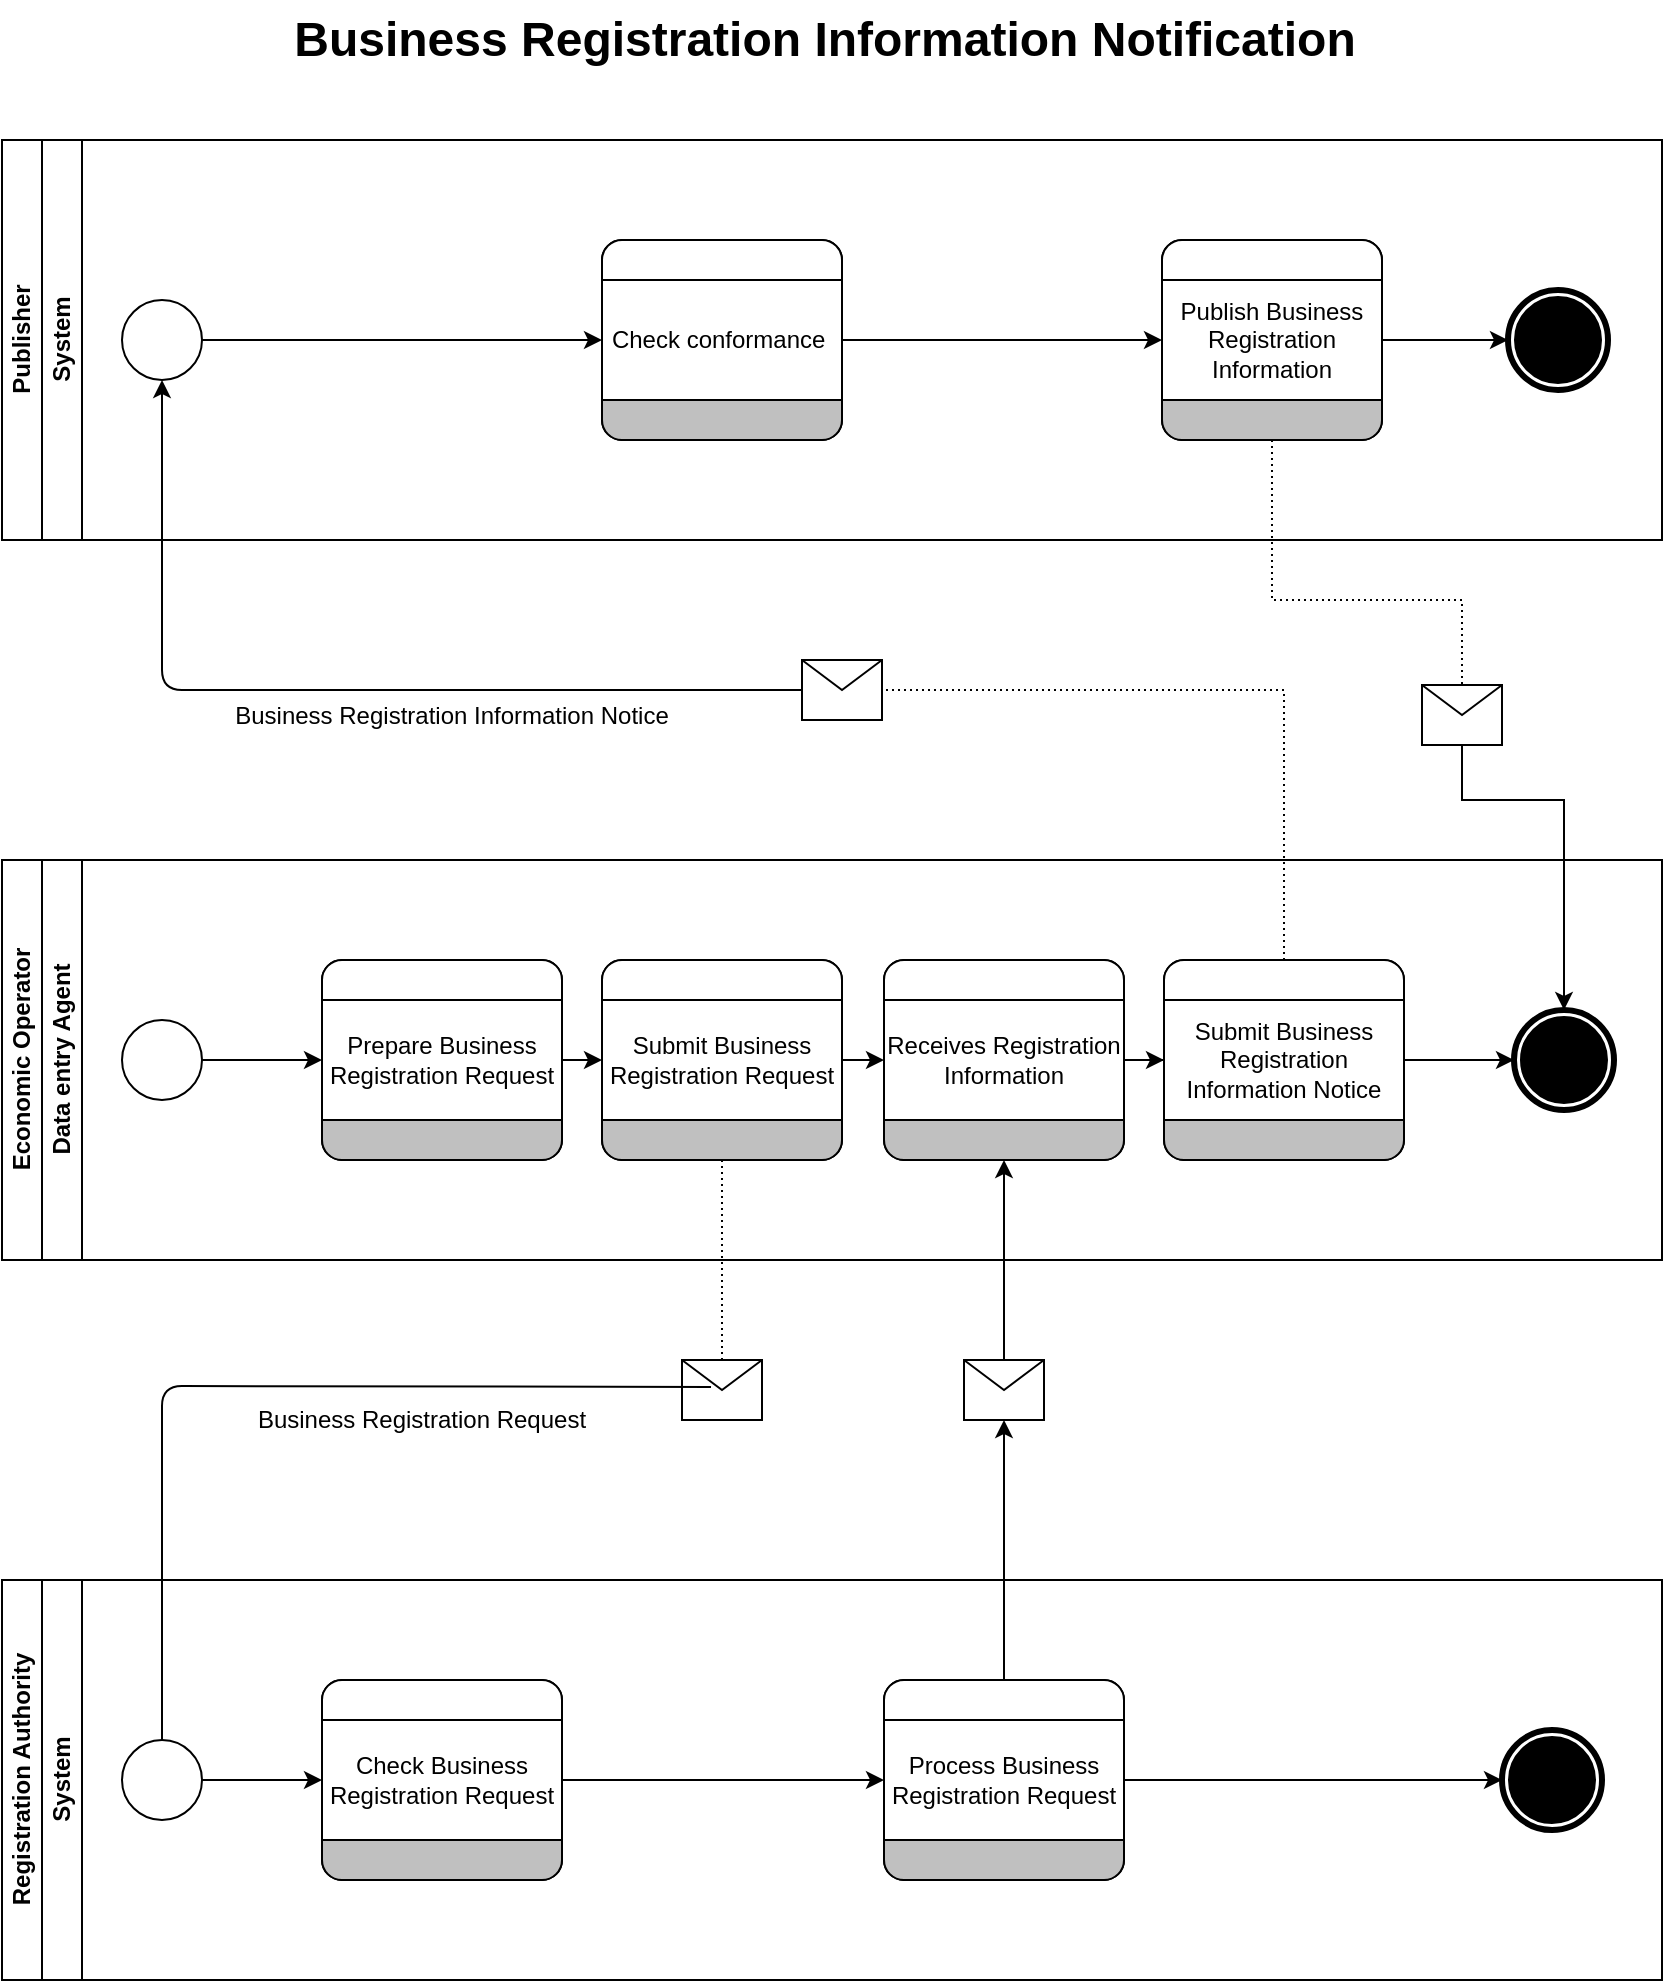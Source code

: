 <mxfile version="20.8.4" type="device"><diagram id="prtHgNgQTEPvFCAcTncT" name="Page-1"><mxGraphModel dx="1514" dy="2210" grid="1" gridSize="10" guides="1" tooltips="1" connect="1" arrows="1" fold="1" page="1" pageScale="1" pageWidth="827" pageHeight="1169" math="0" shadow="0"><root><mxCell id="0"/><mxCell id="1" parent="0"/><mxCell id="dNxyNK7c78bLwvsdeMH5-19" value="Economic Operator" style="swimlane;html=1;childLayout=stackLayout;resizeParent=1;resizeParentMax=0;horizontal=0;startSize=20;horizontalStack=0;" parent="1" vertex="1"><mxGeometry y="-720" width="830" height="200" as="geometry"/></mxCell><mxCell id="dNxyNK7c78bLwvsdeMH5-20" value="Data entry Agent&lt;br&gt;" style="swimlane;html=1;startSize=20;horizontal=0;" parent="dNxyNK7c78bLwvsdeMH5-19" vertex="1"><mxGeometry x="20" width="810" height="200" as="geometry"/></mxCell><mxCell id="yNIdSLd-yYrXgGybyY_E-73" value="" style="rounded=1;whiteSpace=wrap;html=1;container=1;collapsible=0;absoluteArcSize=1;arcSize=20;childLayout=stackLayout;horizontal=1;horizontalStack=0;resizeParent=1;resizeParentMax=0;resizeLast=0;" parent="dNxyNK7c78bLwvsdeMH5-20" vertex="1"><mxGeometry x="140" y="50" width="120" height="100" as="geometry"/></mxCell><mxCell id="yNIdSLd-yYrXgGybyY_E-74" value="" style="whiteSpace=wrap;connectable=0;html=1;shape=mxgraph.basic.rect;size=10;rectStyle=rounded;bottomRightStyle=square;bottomLeftStyle=square;part=1;" parent="yNIdSLd-yYrXgGybyY_E-73" vertex="1"><mxGeometry width="120" height="20" as="geometry"/></mxCell><mxCell id="yNIdSLd-yYrXgGybyY_E-75" value="Prepare Business Registration Request" style="shape=mxgraph.bpmn.task;part=1;taskMarker=abstract;connectable=0;whiteSpace=wrap;" parent="yNIdSLd-yYrXgGybyY_E-73" vertex="1"><mxGeometry y="20" width="120" height="60" as="geometry"/></mxCell><mxCell id="yNIdSLd-yYrXgGybyY_E-76" value="" style="whiteSpace=wrap;connectable=0;html=1;shape=mxgraph.basic.rect;size=10;rectStyle=rounded;topRightStyle=square;topLeftStyle=square;fillColor=#C0C0C0;part=1;" parent="yNIdSLd-yYrXgGybyY_E-73" vertex="1"><mxGeometry y="80" width="120" height="20" as="geometry"/></mxCell><mxCell id="SlkeqYowdc77CrY9qM34-35" value="" style="rounded=1;whiteSpace=wrap;html=1;container=1;collapsible=0;absoluteArcSize=1;arcSize=20;childLayout=stackLayout;horizontal=1;horizontalStack=0;resizeParent=1;resizeParentMax=0;resizeLast=0;" parent="dNxyNK7c78bLwvsdeMH5-20" vertex="1"><mxGeometry x="421" y="50" width="120" height="100" as="geometry"/></mxCell><mxCell id="SlkeqYowdc77CrY9qM34-36" value="" style="whiteSpace=wrap;connectable=0;html=1;shape=mxgraph.basic.rect;size=10;rectStyle=rounded;bottomRightStyle=square;bottomLeftStyle=square;part=1;" parent="SlkeqYowdc77CrY9qM34-35" vertex="1"><mxGeometry width="120" height="20" as="geometry"/></mxCell><mxCell id="SlkeqYowdc77CrY9qM34-37" value="Receives Registration Information" style="shape=mxgraph.bpmn.task;part=1;taskMarker=abstract;connectable=0;whiteSpace=wrap;" parent="SlkeqYowdc77CrY9qM34-35" vertex="1"><mxGeometry y="20" width="120" height="60" as="geometry"/></mxCell><mxCell id="SlkeqYowdc77CrY9qM34-38" value="" style="whiteSpace=wrap;connectable=0;html=1;shape=mxgraph.basic.rect;size=10;rectStyle=rounded;topRightStyle=square;topLeftStyle=square;fillColor=#C0C0C0;part=1;" parent="SlkeqYowdc77CrY9qM34-35" vertex="1"><mxGeometry y="80" width="120" height="20" as="geometry"/></mxCell><mxCell id="SlkeqYowdc77CrY9qM34-94" value="" style="rounded=1;whiteSpace=wrap;html=1;container=1;collapsible=0;absoluteArcSize=1;arcSize=20;childLayout=stackLayout;horizontal=1;horizontalStack=0;resizeParent=1;resizeParentMax=0;resizeLast=0;" parent="dNxyNK7c78bLwvsdeMH5-20" vertex="1"><mxGeometry x="561" y="50" width="120" height="100" as="geometry"/></mxCell><mxCell id="SlkeqYowdc77CrY9qM34-95" value="" style="whiteSpace=wrap;connectable=0;html=1;shape=mxgraph.basic.rect;size=10;rectStyle=rounded;bottomRightStyle=square;bottomLeftStyle=square;part=1;" parent="SlkeqYowdc77CrY9qM34-94" vertex="1"><mxGeometry width="120" height="20" as="geometry"/></mxCell><mxCell id="SlkeqYowdc77CrY9qM34-96" value="Submit Business Registration Information Notice" style="shape=mxgraph.bpmn.task;part=1;taskMarker=abstract;connectable=0;whiteSpace=wrap;" parent="SlkeqYowdc77CrY9qM34-94" vertex="1"><mxGeometry y="20" width="120" height="60" as="geometry"/></mxCell><mxCell id="SlkeqYowdc77CrY9qM34-97" value="" style="whiteSpace=wrap;connectable=0;html=1;shape=mxgraph.basic.rect;size=10;rectStyle=rounded;topRightStyle=square;topLeftStyle=square;fillColor=#C0C0C0;part=1;" parent="SlkeqYowdc77CrY9qM34-94" vertex="1"><mxGeometry y="80" width="120" height="20" as="geometry"/></mxCell><mxCell id="SlkeqYowdc77CrY9qM34-93" style="edgeStyle=orthogonalEdgeStyle;rounded=0;orthogonalLoop=1;jettySize=auto;html=1;" parent="dNxyNK7c78bLwvsdeMH5-20" target="SlkeqYowdc77CrY9qM34-94" edge="1" source="SlkeqYowdc77CrY9qM34-35"><mxGeometry relative="1" as="geometry"><mxPoint x="515" y="85" as="sourcePoint"/></mxGeometry></mxCell><mxCell id="yNIdSLd-yYrXgGybyY_E-55" value="" style="ellipse;whiteSpace=wrap;html=1;" parent="dNxyNK7c78bLwvsdeMH5-20" vertex="1"><mxGeometry x="40" y="80" width="40" height="40" as="geometry"/></mxCell><mxCell id="yNIdSLd-yYrXgGybyY_E-54" value="" style="edgeStyle=orthogonalEdgeStyle;rounded=0;orthogonalLoop=1;jettySize=auto;html=1;" parent="dNxyNK7c78bLwvsdeMH5-20" source="yNIdSLd-yYrXgGybyY_E-55" edge="1" target="yNIdSLd-yYrXgGybyY_E-73"><mxGeometry relative="1" as="geometry"><mxPoint x="184" y="340" as="targetPoint"/></mxGeometry></mxCell><mxCell id="yNIdSLd-yYrXgGybyY_E-65" value="" style="points=[[0.145,0.145,0],[0.5,0,0],[0.855,0.145,0],[1,0.5,0],[0.855,0.855,0],[0.5,1,0],[0.145,0.855,0],[0,0.5,0]];shape=mxgraph.bpmn.event;html=1;verticalLabelPosition=bottom;labelBackgroundColor=#ffffff;verticalAlign=top;align=center;perimeter=ellipsePerimeter;outlineConnect=0;aspect=fixed;outline=end;symbol=terminate;" parent="dNxyNK7c78bLwvsdeMH5-20" vertex="1"><mxGeometry x="736" y="75" width="50" height="50" as="geometry"/></mxCell><mxCell id="SlkeqYowdc77CrY9qM34-40" value="" style="endArrow=classic;html=1;entryX=0;entryY=0.5;entryDx=0;entryDy=0;entryPerimeter=0;" parent="dNxyNK7c78bLwvsdeMH5-20" source="SlkeqYowdc77CrY9qM34-94" target="yNIdSLd-yYrXgGybyY_E-65" edge="1"><mxGeometry width="50" height="50" relative="1" as="geometry"><mxPoint x="445" y="270" as="sourcePoint"/><mxPoint x="495" y="220" as="targetPoint"/></mxGeometry></mxCell><mxCell id="yNIdSLd-yYrXgGybyY_E-61" value="" style="rounded=1;whiteSpace=wrap;html=1;container=1;collapsible=0;absoluteArcSize=1;arcSize=20;childLayout=stackLayout;horizontal=1;horizontalStack=0;resizeParent=1;resizeParentMax=0;resizeLast=0;" parent="dNxyNK7c78bLwvsdeMH5-20" vertex="1"><mxGeometry x="280" y="50" width="120" height="100" as="geometry"/></mxCell><mxCell id="yNIdSLd-yYrXgGybyY_E-62" value="" style="whiteSpace=wrap;connectable=0;html=1;shape=mxgraph.basic.rect;size=10;rectStyle=rounded;bottomRightStyle=square;bottomLeftStyle=square;part=1;" parent="yNIdSLd-yYrXgGybyY_E-61" vertex="1"><mxGeometry width="120" height="20" as="geometry"/></mxCell><mxCell id="yNIdSLd-yYrXgGybyY_E-63" value="Submit Business Registration Request" style="shape=mxgraph.bpmn.task;part=1;taskMarker=abstract;connectable=0;whiteSpace=wrap;" parent="yNIdSLd-yYrXgGybyY_E-61" vertex="1"><mxGeometry y="20" width="120" height="60" as="geometry"/></mxCell><mxCell id="yNIdSLd-yYrXgGybyY_E-64" value="" style="whiteSpace=wrap;connectable=0;html=1;shape=mxgraph.basic.rect;size=10;rectStyle=rounded;topRightStyle=square;topLeftStyle=square;fillColor=#C0C0C0;part=1;" parent="yNIdSLd-yYrXgGybyY_E-61" vertex="1"><mxGeometry y="80" width="120" height="20" as="geometry"/></mxCell><mxCell id="WULaN44gu7LBOT2FEmit-2" value="" style="endArrow=classic;html=1;rounded=0;" edge="1" parent="dNxyNK7c78bLwvsdeMH5-20" source="yNIdSLd-yYrXgGybyY_E-73" target="yNIdSLd-yYrXgGybyY_E-61"><mxGeometry width="50" height="50" relative="1" as="geometry"><mxPoint x="200" y="140" as="sourcePoint"/><mxPoint x="250" y="90" as="targetPoint"/></mxGeometry></mxCell><mxCell id="WULaN44gu7LBOT2FEmit-3" value="" style="endArrow=classic;html=1;rounded=0;" edge="1" parent="dNxyNK7c78bLwvsdeMH5-20" source="yNIdSLd-yYrXgGybyY_E-61" target="SlkeqYowdc77CrY9qM34-35"><mxGeometry width="50" height="50" relative="1" as="geometry"><mxPoint x="260" y="-620" as="sourcePoint"/><mxPoint x="300" y="-620" as="targetPoint"/></mxGeometry></mxCell><UserObject label="Registration Authority" id="yNIdSLd-yYrXgGybyY_E-9"><mxCell style="swimlane;html=1;childLayout=stackLayout;resizeParent=1;resizeParentMax=0;horizontal=0;startSize=20;horizontalStack=0;" parent="1" vertex="1"><mxGeometry y="-360" width="830" height="200" as="geometry"/></mxCell></UserObject><mxCell id="yNIdSLd-yYrXgGybyY_E-21" value="System" style="swimlane;html=1;startSize=20;horizontal=0;" parent="yNIdSLd-yYrXgGybyY_E-9" vertex="1"><mxGeometry x="20" width="810" height="200" as="geometry"/></mxCell><mxCell id="yNIdSLd-yYrXgGybyY_E-38" value="" style="rounded=1;whiteSpace=wrap;html=1;container=1;collapsible=0;absoluteArcSize=1;arcSize=20;childLayout=stackLayout;horizontal=1;horizontalStack=0;resizeParent=1;resizeParentMax=0;resizeLast=0;" parent="yNIdSLd-yYrXgGybyY_E-21" vertex="1"><mxGeometry x="140" y="50" width="120" height="100" as="geometry"/></mxCell><mxCell id="yNIdSLd-yYrXgGybyY_E-39" value="" style="whiteSpace=wrap;connectable=0;html=1;shape=mxgraph.basic.rect;size=10;rectStyle=rounded;bottomRightStyle=square;bottomLeftStyle=square;part=1;" parent="yNIdSLd-yYrXgGybyY_E-38" vertex="1"><mxGeometry width="120" height="20" as="geometry"/></mxCell><mxCell id="yNIdSLd-yYrXgGybyY_E-40" value="Check Business Registration Request" style="shape=mxgraph.bpmn.task;part=1;taskMarker=abstract;connectable=0;whiteSpace=wrap;" parent="yNIdSLd-yYrXgGybyY_E-38" vertex="1"><mxGeometry y="20" width="120" height="60" as="geometry"/></mxCell><mxCell id="yNIdSLd-yYrXgGybyY_E-41" value="" style="whiteSpace=wrap;connectable=0;html=1;shape=mxgraph.basic.rect;size=10;rectStyle=rounded;topRightStyle=square;topLeftStyle=square;fillColor=#C0C0C0;part=1;" parent="yNIdSLd-yYrXgGybyY_E-38" vertex="1"><mxGeometry y="80" width="120" height="20" as="geometry"/></mxCell><mxCell id="SlkeqYowdc77CrY9qM34-1" value="" style="rounded=1;whiteSpace=wrap;html=1;container=1;collapsible=0;absoluteArcSize=1;arcSize=20;childLayout=stackLayout;horizontal=1;horizontalStack=0;resizeParent=1;resizeParentMax=0;resizeLast=0;" parent="yNIdSLd-yYrXgGybyY_E-21" vertex="1"><mxGeometry x="421" y="50" width="120" height="100" as="geometry"/></mxCell><mxCell id="SlkeqYowdc77CrY9qM34-2" value="" style="whiteSpace=wrap;connectable=0;html=1;shape=mxgraph.basic.rect;size=10;rectStyle=rounded;bottomRightStyle=square;bottomLeftStyle=square;part=1;" parent="SlkeqYowdc77CrY9qM34-1" vertex="1"><mxGeometry width="120" height="20" as="geometry"/></mxCell><mxCell id="SlkeqYowdc77CrY9qM34-3" value="Process Business Registration Request" style="shape=mxgraph.bpmn.task;part=1;taskMarker=abstract;connectable=0;whiteSpace=wrap;" parent="SlkeqYowdc77CrY9qM34-1" vertex="1"><mxGeometry y="20" width="120" height="60" as="geometry"/></mxCell><mxCell id="SlkeqYowdc77CrY9qM34-4" value="" style="whiteSpace=wrap;connectable=0;html=1;shape=mxgraph.basic.rect;size=10;rectStyle=rounded;topRightStyle=square;topLeftStyle=square;fillColor=#C0C0C0;part=1;" parent="SlkeqYowdc77CrY9qM34-1" vertex="1"><mxGeometry y="80" width="120" height="20" as="geometry"/></mxCell><mxCell id="SlkeqYowdc77CrY9qM34-28" style="edgeStyle=orthogonalEdgeStyle;rounded=0;orthogonalLoop=1;jettySize=auto;html=1;" parent="yNIdSLd-yYrXgGybyY_E-21" source="yNIdSLd-yYrXgGybyY_E-38" target="SlkeqYowdc77CrY9qM34-1" edge="1"><mxGeometry relative="1" as="geometry"><mxPoint x="420" y="110" as="sourcePoint"/></mxGeometry></mxCell><mxCell id="SlkeqYowdc77CrY9qM34-32" value="" style="endArrow=classic;html=1;exitX=1;exitY=0.5;exitDx=0;exitDy=0;" parent="yNIdSLd-yYrXgGybyY_E-21" source="SlkeqYowdc77CrY9qM34-1" target="SlkeqYowdc77CrY9qM34-101" edge="1"><mxGeometry width="50" height="50" relative="1" as="geometry"><mxPoint x="445" y="100" as="sourcePoint"/><mxPoint x="625.0" y="110" as="targetPoint"/></mxGeometry></mxCell><mxCell id="SlkeqYowdc77CrY9qM34-44" value="" style="ellipse;whiteSpace=wrap;html=1;" parent="yNIdSLd-yYrXgGybyY_E-21" vertex="1"><mxGeometry x="40" y="80" width="40" height="40" as="geometry"/></mxCell><mxCell id="SlkeqYowdc77CrY9qM34-101" value="" style="points=[[0.145,0.145,0],[0.5,0,0],[0.855,0.145,0],[1,0.5,0],[0.855,0.855,0],[0.5,1,0],[0.145,0.855,0],[0,0.5,0]];shape=mxgraph.bpmn.event;html=1;verticalLabelPosition=bottom;labelBackgroundColor=#ffffff;verticalAlign=top;align=center;perimeter=ellipsePerimeter;outlineConnect=0;aspect=fixed;outline=end;symbol=terminate;" parent="yNIdSLd-yYrXgGybyY_E-21" vertex="1"><mxGeometry x="730" y="75" width="50" height="50" as="geometry"/></mxCell><mxCell id="SlkeqYowdc77CrY9qM34-45" value="" style="endArrow=classic;html=1;exitX=1;exitY=0.5;exitDx=0;exitDy=0;" parent="yNIdSLd-yYrXgGybyY_E-21" source="SlkeqYowdc77CrY9qM34-44" edge="1" target="yNIdSLd-yYrXgGybyY_E-38"><mxGeometry width="50" height="50" relative="1" as="geometry"><mxPoint x="205" y="30" as="sourcePoint"/><mxPoint x="245" y="106" as="targetPoint"/></mxGeometry></mxCell><mxCell id="yNIdSLd-yYrXgGybyY_E-31" value="" style="edgeStyle=orthogonalEdgeStyle;html=1;elbow=horizontal;endArrow=none;labelBackgroundColor=none;endSize=12;endFill=0;dashed=1;dashPattern=1 2;exitX=0.5;exitY=1;rounded=0;exitDx=0;exitDy=0;" parent="1" source="yNIdSLd-yYrXgGybyY_E-61" target="yNIdSLd-yYrXgGybyY_E-30" edge="1"><mxGeometry relative="1" as="geometry"/></mxCell><object label="" id="yNIdSLd-yYrXgGybyY_E-30"><mxCell style="shape=message;" parent="1" vertex="1"><mxGeometry x="340" y="-470" width="40" height="30" as="geometry"/></mxCell></object><mxCell id="yNIdSLd-yYrXgGybyY_E-78" value="Business Registration&amp;nbsp;Information Notification" style="text;strokeColor=none;fillColor=none;html=1;fontSize=24;fontStyle=1;verticalAlign=middle;align=center;" parent="1" vertex="1"><mxGeometry x="31" y="-1150" width="760" height="40" as="geometry"/></mxCell><mxCell id="SlkeqYowdc77CrY9qM34-25" value="" style="shape=message;" parent="1" vertex="1"><mxGeometry x="481" y="-470" width="40" height="30" as="geometry"/></mxCell><mxCell id="SlkeqYowdc77CrY9qM34-27" value="" style="endArrow=classic;html=1;exitX=0.5;exitY=0;exitDx=0;exitDy=0;entryX=0.5;entryY=1;entryDx=0;entryDy=0;" parent="1" source="SlkeqYowdc77CrY9qM34-1" target="SlkeqYowdc77CrY9qM34-25" edge="1"><mxGeometry width="50" height="50" relative="1" as="geometry"><mxPoint x="440" y="-565" as="sourcePoint"/><mxPoint x="490" y="-615" as="targetPoint"/></mxGeometry></mxCell><mxCell id="SlkeqYowdc77CrY9qM34-39" value="" style="endArrow=classic;html=1;entryX=0.5;entryY=1;entryDx=0;entryDy=0;exitX=0.5;exitY=0;exitDx=0;exitDy=0;" parent="1" source="SlkeqYowdc77CrY9qM34-25" target="SlkeqYowdc77CrY9qM34-35" edge="1"><mxGeometry width="50" height="50" relative="1" as="geometry"><mxPoint x="491" y="-555" as="sourcePoint"/><mxPoint x="541" y="-605" as="targetPoint"/></mxGeometry></mxCell><UserObject label="Publisher" id="SlkeqYowdc77CrY9qM34-46"><mxCell style="swimlane;html=1;childLayout=stackLayout;resizeParent=1;resizeParentMax=0;horizontal=0;startSize=20;horizontalStack=0;" parent="1" vertex="1"><mxGeometry y="-1080" width="830" height="200" as="geometry"/></mxCell></UserObject><mxCell id="SlkeqYowdc77CrY9qM34-47" value="System" style="swimlane;html=1;startSize=20;horizontal=0;" parent="SlkeqYowdc77CrY9qM34-46" vertex="1"><mxGeometry x="20" width="810" height="200" as="geometry"/></mxCell><mxCell id="SlkeqYowdc77CrY9qM34-50" value="" style="rounded=1;whiteSpace=wrap;html=1;container=1;collapsible=0;absoluteArcSize=1;arcSize=20;childLayout=stackLayout;horizontal=1;horizontalStack=0;resizeParent=1;resizeParentMax=0;resizeLast=0;" parent="SlkeqYowdc77CrY9qM34-47" vertex="1"><mxGeometry x="280" y="50" width="120" height="100" as="geometry"/></mxCell><mxCell id="SlkeqYowdc77CrY9qM34-51" value="" style="whiteSpace=wrap;connectable=0;html=1;shape=mxgraph.basic.rect;size=10;rectStyle=rounded;bottomRightStyle=square;bottomLeftStyle=square;part=1;" parent="SlkeqYowdc77CrY9qM34-50" vertex="1"><mxGeometry width="120" height="20" as="geometry"/></mxCell><mxCell id="SlkeqYowdc77CrY9qM34-52" value="Check conformance " style="shape=mxgraph.bpmn.task;part=1;taskMarker=abstract;connectable=0;whiteSpace=wrap;" parent="SlkeqYowdc77CrY9qM34-50" vertex="1"><mxGeometry y="20" width="120" height="60" as="geometry"/></mxCell><mxCell id="SlkeqYowdc77CrY9qM34-53" value="" style="whiteSpace=wrap;connectable=0;html=1;shape=mxgraph.basic.rect;size=10;rectStyle=rounded;topRightStyle=square;topLeftStyle=square;fillColor=#C0C0C0;part=1;" parent="SlkeqYowdc77CrY9qM34-50" vertex="1"><mxGeometry y="80" width="120" height="20" as="geometry"/></mxCell><mxCell id="SlkeqYowdc77CrY9qM34-54" value="" style="rounded=1;whiteSpace=wrap;html=1;container=1;collapsible=0;absoluteArcSize=1;arcSize=20;childLayout=stackLayout;horizontal=1;horizontalStack=0;resizeParent=1;resizeParentMax=0;resizeLast=0;" parent="SlkeqYowdc77CrY9qM34-47" vertex="1"><mxGeometry x="560" y="50" width="110" height="100" as="geometry"/></mxCell><mxCell id="SlkeqYowdc77CrY9qM34-55" value="" style="whiteSpace=wrap;connectable=0;html=1;shape=mxgraph.basic.rect;size=10;rectStyle=rounded;bottomRightStyle=square;bottomLeftStyle=square;part=1;" parent="SlkeqYowdc77CrY9qM34-54" vertex="1"><mxGeometry width="110" height="20" as="geometry"/></mxCell><mxCell id="SlkeqYowdc77CrY9qM34-56" value="Publish Business Registration Information" style="shape=mxgraph.bpmn.task;part=1;taskMarker=abstract;connectable=0;whiteSpace=wrap;" parent="SlkeqYowdc77CrY9qM34-54" vertex="1"><mxGeometry y="20" width="110" height="60" as="geometry"/></mxCell><mxCell id="SlkeqYowdc77CrY9qM34-57" value="" style="whiteSpace=wrap;connectable=0;html=1;shape=mxgraph.basic.rect;size=10;rectStyle=rounded;topRightStyle=square;topLeftStyle=square;fillColor=#C0C0C0;part=1;" parent="SlkeqYowdc77CrY9qM34-54" vertex="1"><mxGeometry y="80" width="110" height="20" as="geometry"/></mxCell><mxCell id="SlkeqYowdc77CrY9qM34-62" value="" style="endArrow=classic;html=1;exitX=1;exitY=0.5;exitDx=0;exitDy=0;" parent="SlkeqYowdc77CrY9qM34-47" source="SlkeqYowdc77CrY9qM34-50" target="SlkeqYowdc77CrY9qM34-54" edge="1"><mxGeometry width="50" height="50" relative="1" as="geometry"><mxPoint x="534" y="110" as="sourcePoint"/><mxPoint x="595" y="144" as="targetPoint"/></mxGeometry></mxCell><mxCell id="SlkeqYowdc77CrY9qM34-69" value="" style="ellipse;whiteSpace=wrap;html=1;" parent="SlkeqYowdc77CrY9qM34-47" vertex="1"><mxGeometry x="40" y="80" width="40" height="40" as="geometry"/></mxCell><mxCell id="SlkeqYowdc77CrY9qM34-87" value="" style="points=[[0.145,0.145,0],[0.5,0,0],[0.855,0.145,0],[1,0.5,0],[0.855,0.855,0],[0.5,1,0],[0.145,0.855,0],[0,0.5,0]];shape=mxgraph.bpmn.event;html=1;verticalLabelPosition=bottom;labelBackgroundColor=#ffffff;verticalAlign=top;align=center;perimeter=ellipsePerimeter;outlineConnect=0;aspect=fixed;outline=end;symbol=terminate;" parent="SlkeqYowdc77CrY9qM34-47" vertex="1"><mxGeometry x="733" y="75" width="50" height="50" as="geometry"/></mxCell><mxCell id="SlkeqYowdc77CrY9qM34-78" value="" style="endArrow=classic;html=1;" parent="SlkeqYowdc77CrY9qM34-47" source="SlkeqYowdc77CrY9qM34-69" edge="1" target="SlkeqYowdc77CrY9qM34-50"><mxGeometry width="50" height="50" relative="1" as="geometry"><mxPoint x="297" y="-41" as="sourcePoint"/><mxPoint x="332" y="105" as="targetPoint"/></mxGeometry></mxCell><mxCell id="SlkeqYowdc77CrY9qM34-88" value="" style="endArrow=classic;html=1;entryX=0;entryY=0.5;entryDx=0;entryDy=0;entryPerimeter=0;" parent="SlkeqYowdc77CrY9qM34-47" target="SlkeqYowdc77CrY9qM34-87" edge="1" source="SlkeqYowdc77CrY9qM34-54"><mxGeometry width="50" height="50" relative="1" as="geometry"><mxPoint x="695" y="104" as="sourcePoint"/><mxPoint x="591" y="120" as="targetPoint"/></mxGeometry></mxCell><object label="" id="SlkeqYowdc77CrY9qM34-70"><mxCell style="shape=message;" parent="1" vertex="1"><mxGeometry x="400" y="-820" width="40" height="30" as="geometry"/></mxCell></object><mxCell id="SlkeqYowdc77CrY9qM34-80" style="edgeStyle=orthogonalEdgeStyle;rounded=0;orthogonalLoop=1;jettySize=auto;html=1;exitX=0.5;exitY=1;exitDx=0;exitDy=0;" parent="1" source="SlkeqYowdc77CrY9qM34-71" edge="1" target="yNIdSLd-yYrXgGybyY_E-65"><mxGeometry relative="1" as="geometry"><mxPoint x="810" y="-760" as="targetPoint"/><mxPoint x="690" y="-850" as="sourcePoint"/><Array as="points"><mxPoint x="730" y="-750"/><mxPoint x="781" y="-750"/></Array></mxGeometry></mxCell><mxCell id="SlkeqYowdc77CrY9qM34-71" value="" style="shape=message;" parent="1" vertex="1"><mxGeometry x="710" y="-807.5" width="40" height="30" as="geometry"/></mxCell><mxCell id="SlkeqYowdc77CrY9qM34-72" value="" style="edgeStyle=orthogonalEdgeStyle;html=1;elbow=horizontal;endArrow=none;labelBackgroundColor=none;endSize=12;endFill=0;dashed=1;dashPattern=1 2;rounded=0;" parent="1" source="SlkeqYowdc77CrY9qM34-54" target="SlkeqYowdc77CrY9qM34-71" edge="1"><mxGeometry relative="1" as="geometry"><mxPoint x="710" y="-910" as="sourcePoint"/><Array as="points"><mxPoint x="635" y="-850"/><mxPoint x="730" y="-850"/></Array></mxGeometry></mxCell><mxCell id="SlkeqYowdc77CrY9qM34-77" value="" style="endArrow=classic;html=1;exitX=0;exitY=0.5;exitDx=0;exitDy=0;entryX=0.5;entryY=1;entryDx=0;entryDy=0;" parent="1" source="SlkeqYowdc77CrY9qM34-70" target="SlkeqYowdc77CrY9qM34-69" edge="1"><mxGeometry width="50" height="50" relative="1" as="geometry"><mxPoint x="311" y="-860" as="sourcePoint"/><mxPoint x="161" y="-950" as="targetPoint"/><Array as="points"><mxPoint x="80" y="-805"/></Array></mxGeometry></mxCell><mxCell id="SlkeqYowdc77CrY9qM34-81" value="" style="edgeStyle=orthogonalEdgeStyle;html=1;elbow=horizontal;endArrow=none;labelBackgroundColor=none;endSize=12;endFill=0;dashed=1;dashPattern=1 2;rounded=0;entryX=1;entryY=0.5;entryDx=0;entryDy=0;exitX=0.5;exitY=0;exitDx=0;exitDy=0;" parent="1" source="SlkeqYowdc77CrY9qM34-94" target="SlkeqYowdc77CrY9qM34-70" edge="1"><mxGeometry relative="1" as="geometry"><mxPoint x="341" y="-790" as="sourcePoint"/><mxPoint x="356" y="-570" as="targetPoint"/></mxGeometry></mxCell><mxCell id="SlkeqYowdc77CrY9qM34-83" value="Business Registration Information Notice" style="text;html=1;strokeColor=none;fillColor=none;align=center;verticalAlign=middle;whiteSpace=wrap;rounded=0;" parent="1" vertex="1"><mxGeometry x="90" y="-800" width="270" height="15" as="geometry"/></mxCell><mxCell id="WULaN44gu7LBOT2FEmit-4" value="" style="endArrow=none;html=1;exitX=0.363;exitY=0.448;exitDx=0;exitDy=0;exitPerimeter=0;" edge="1" parent="1" source="yNIdSLd-yYrXgGybyY_E-30" target="SlkeqYowdc77CrY9qM34-44"><mxGeometry width="50" height="50" relative="1" as="geometry"><mxPoint x="354.52" y="-456.56" as="sourcePoint"/><mxPoint x="80" y="-280" as="targetPoint"/><Array as="points"><mxPoint x="80" y="-457"/></Array></mxGeometry></mxCell><mxCell id="SlkeqYowdc77CrY9qM34-84" value="Business Registration Request" style="text;html=1;strokeColor=none;fillColor=none;align=center;verticalAlign=middle;whiteSpace=wrap;rounded=0;" parent="1" vertex="1"><mxGeometry x="100" y="-450" width="220" height="20" as="geometry"/></mxCell></root></mxGraphModel></diagram></mxfile>